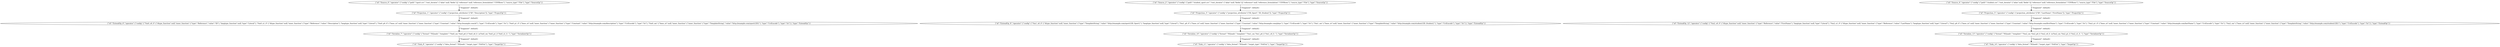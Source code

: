 digraph {
    0 [ label = "{\"id\":\"Source_0\",\"operator\":{\"config\":{\"path\":\"sport.csv\",\"root_iterator\":{\"alias\":null,\"fields\":[],\"reference\":null,\"reference_formulation\":\"CSVRows\"},\"source_type\":\"File\"},\"type\":\"SourceOp\"}}" ]
    1 [ label = "{\"id\":\"Projection_1\",\"operator\":{\"config\":{\"projection_attributes\":[\"ID\",\"Description\"]},\"type\":\"ProjectOp\"}}" ]
    2 [ label = "{\"id\":\"Source_2\",\"operator\":{\"config\":{\"path\":\"student_sport.csv\",\"root_iterator\":{\"alias\":null,\"fields\":[],\"reference\":null,\"reference_formulation\":\"CSVRows\"},\"source_type\":\"File\"},\"type\":\"SourceOp\"}}" ]
    3 [ label = "{\"id\":\"Projection_3\",\"operator\":{\"config\":{\"projection_attributes\":[\"ID_Sport\",\"ID_Student\"]},\"type\":\"ProjectOp\"}}" ]
    4 [ label = "{\"id\":\"Source_4\",\"operator\":{\"config\":{\"path\":\"student.csv\",\"root_iterator\":{\"alias\":null,\"fields\":[],\"reference\":null,\"reference_formulation\":\"CSVRows\"},\"source_type\":\"File\"},\"type\":\"SourceOp\"}}" ]
    5 [ label = "{\"id\":\"Projection_5\",\"operator\":{\"config\":{\"projection_attributes\":[\"ID\",\"LastName\",\"FirstName\"]},\"type\":\"ProjectOp\"}}" ]
    6 [ label = "{\"id\":\"ExtendOp_6\",\"operator\":{\"config\":{\"?tm0_o0_0\":{\"dtype_function\":null,\"inner_function\":{\"type\":\"Reference\",\"value\":\"ID\"},\"langtype_function\":null,\"type\":\"Literal\"},\"?tm0_o1_0\":{\"dtype_function\":null,\"inner_function\":{\"type\":\"Reference\",\"value\":\"Description\"},\"langtype_function\":null,\"type\":\"Literal\"},\"?tm0_p0_0\":{\"base_iri\":null,\"inner_function\":{\"inner_function\":{\"type\":\"Constant\",\"value\":\"http://example.com/id\"},\"type\":\"UriEncode\"},\"type\":\"Iri\"},\"?tm0_p1_0\":{\"base_iri\":null,\"inner_function\":{\"inner_function\":{\"type\":\"Constant\",\"value\":\"http://example.com/description\"},\"type\":\"UriEncode\"},\"type\":\"Iri\"},\"?tm0_sm\":{\"base_iri\":null,\"inner_function\":{\"inner_function\":{\"type\":\"TemplateString\",\"value\":\"http://example.com/sport/{ID}\"},\"type\":\"UriEncode\"},\"type\":\"Iri\"}},\"type\":\"ExtendOp\"}}" ]
    7 [ label = "{\"id\":\"Serialize_7\",\"operator\":{\"config\":{\"format\":\"NQuads\",\"template\":\"?tm0_sm ?tm0_p0_0 ?tm0_o0_0 .\\n?tm0_sm ?tm0_p1_0 ?tm0_o1_0 .\"},\"type\":\"SerializerOp\"}}" ]
    8 [ label = "{\"id\":\"Sink_8\",\"operator\":{\"config\":{\"data_format\":\"NQuads\",\"target_type\":\"StdOut\"},\"type\":\"TargetOp\"}}" ]
    9 [ label = "{\"id\":\"ExtendOp_9\",\"operator\":{\"config\":{\"?tm1_o0_0\":{\"dtype_function\":null,\"inner_function\":{\"type\":\"TemplateString\",\"value\":\"http://example.com/sport/{ID_Sport}\"},\"langtype_function\":null,\"type\":\"Literal\"},\"?tm1_p0_0\":{\"base_iri\":null,\"inner_function\":{\"inner_function\":{\"type\":\"Constant\",\"value\":\"http://example.com/plays\"},\"type\":\"UriEncode\"},\"type\":\"Iri\"},\"?tm1_sm\":{\"base_iri\":null,\"inner_function\":{\"inner_function\":{\"type\":\"TemplateString\",\"value\":\"http://example.com/student/{ID_Student}\"},\"type\":\"UriEncode\"},\"type\":\"Iri\"}},\"type\":\"ExtendOp\"}}" ]
    10 [ label = "{\"id\":\"Serialize_10\",\"operator\":{\"config\":{\"format\":\"NQuads\",\"template\":\"?tm1_sm ?tm1_p0_0 ?tm1_o0_0 .\"},\"type\":\"SerializerOp\"}}" ]
    11 [ label = "{\"id\":\"Sink_11\",\"operator\":{\"config\":{\"data_format\":\"NQuads\",\"target_type\":\"StdOut\"},\"type\":\"TargetOp\"}}" ]
    12 [ label = "{\"id\":\"ExtendOp_12\",\"operator\":{\"config\":{\"?tm2_o0_0\":{\"dtype_function\":null,\"inner_function\":{\"type\":\"Reference\",\"value\":\"FirstName\"},\"langtype_function\":null,\"type\":\"Literal\"},\"?tm2_o1_0\":{\"dtype_function\":null,\"inner_function\":{\"type\":\"Reference\",\"value\":\"LastName\"},\"langtype_function\":null,\"type\":\"Literal\"},\"?tm2_p0_0\":{\"base_iri\":null,\"inner_function\":{\"inner_function\":{\"type\":\"Constant\",\"value\":\"http://example.com/firstName\"},\"type\":\"UriEncode\"},\"type\":\"Iri\"},\"?tm2_p1_0\":{\"base_iri\":null,\"inner_function\":{\"inner_function\":{\"type\":\"Constant\",\"value\":\"http://example.com/lastName\"},\"type\":\"UriEncode\"},\"type\":\"Iri\"},\"?tm2_sm\":{\"base_iri\":null,\"inner_function\":{\"inner_function\":{\"type\":\"TemplateString\",\"value\":\"http://example.com/student/{ID}\"},\"type\":\"UriEncode\"},\"type\":\"Iri\"}},\"type\":\"ExtendOp\"}}" ]
    13 [ label = "{\"id\":\"Serialize_13\",\"operator\":{\"config\":{\"format\":\"NQuads\",\"template\":\"?tm2_sm ?tm2_p0_0 ?tm2_o0_0 .\\n?tm2_sm ?tm2_p1_0 ?tm2_o1_0 .\"},\"type\":\"SerializerOp\"}}" ]
    14 [ label = "{\"id\":\"Sink_14\",\"operator\":{\"config\":{\"data_format\":\"NQuads\",\"target_type\":\"StdOut\"},\"type\":\"TargetOp\"}}" ]
    0 -> 1 [ label = "{\"fragment\": default}" ]
    2 -> 3 [ label = "{\"fragment\": default}" ]
    4 -> 5 [ label = "{\"fragment\": default}" ]
    1 -> 6 [ label = "{\"fragment\": default}" ]
    6 -> 7 [ label = "{\"fragment\": default}" ]
    7 -> 8 [ label = "{\"fragment\": default}" ]
    3 -> 9 [ label = "{\"fragment\": default}" ]
    9 -> 10 [ label = "{\"fragment\": default}" ]
    10 -> 11 [ label = "{\"fragment\": default}" ]
    5 -> 12 [ label = "{\"fragment\": default}" ]
    12 -> 13 [ label = "{\"fragment\": default}" ]
    13 -> 14 [ label = "{\"fragment\": default}" ]
}
